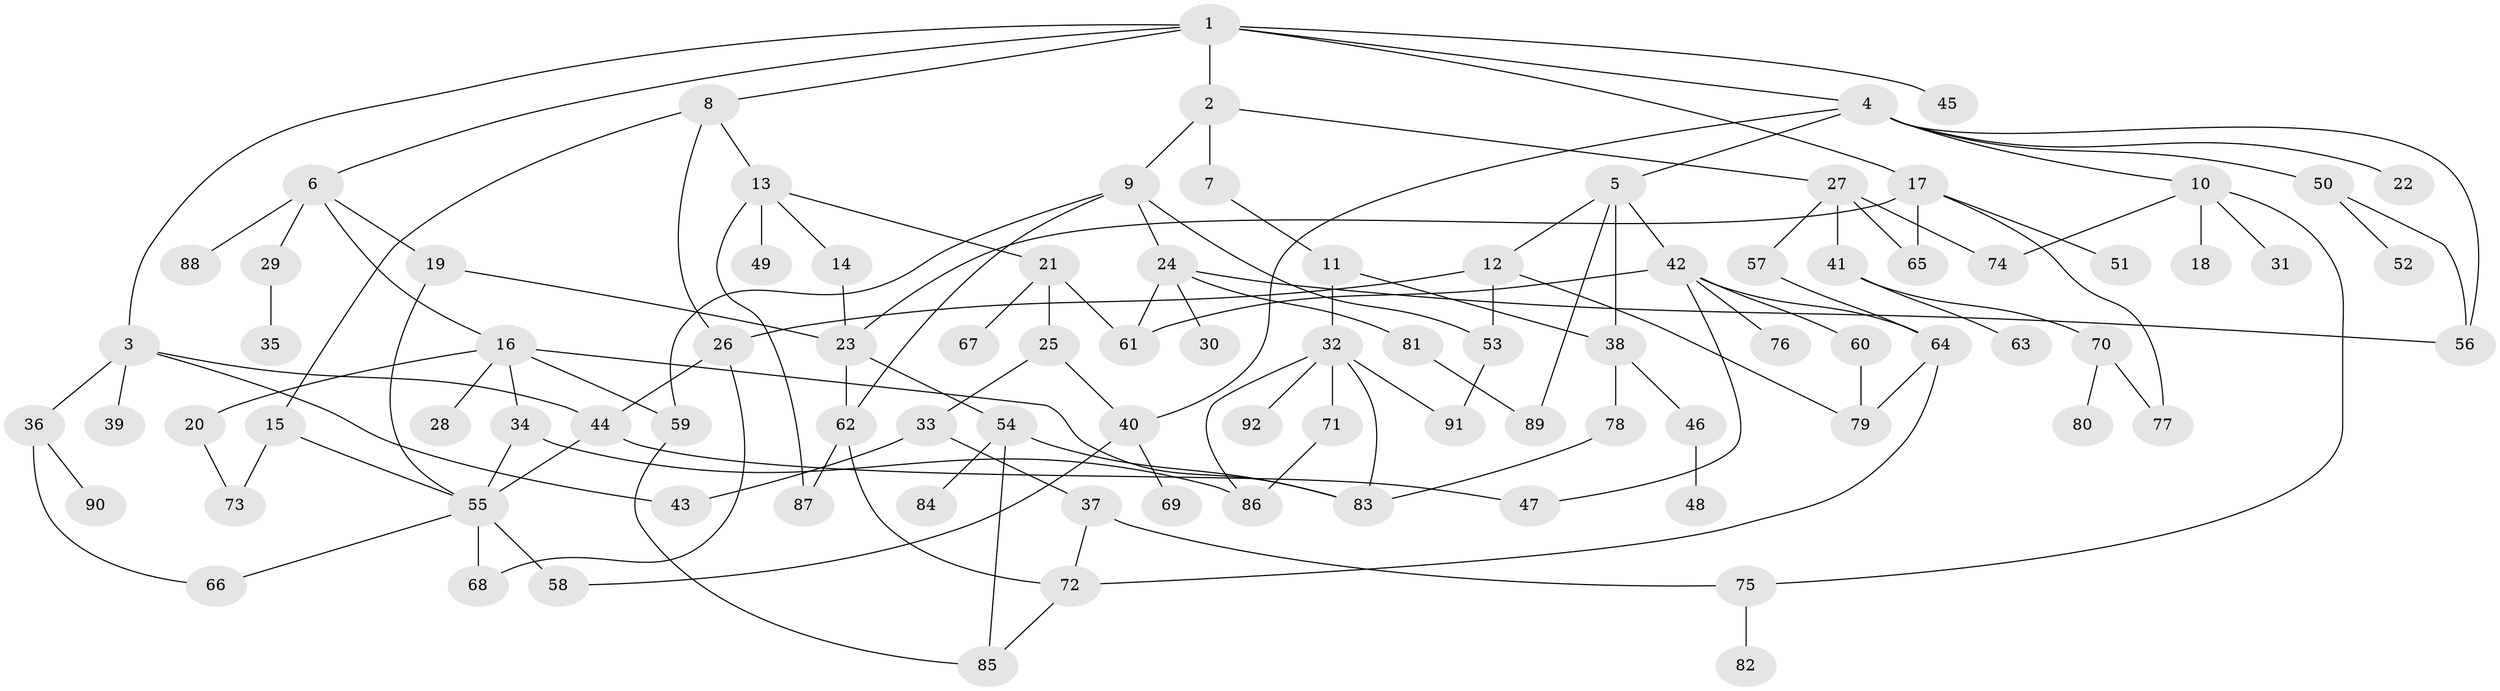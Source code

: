 // Generated by graph-tools (version 1.1) at 2025/41/03/09/25 04:41:45]
// undirected, 92 vertices, 132 edges
graph export_dot {
graph [start="1"]
  node [color=gray90,style=filled];
  1;
  2;
  3;
  4;
  5;
  6;
  7;
  8;
  9;
  10;
  11;
  12;
  13;
  14;
  15;
  16;
  17;
  18;
  19;
  20;
  21;
  22;
  23;
  24;
  25;
  26;
  27;
  28;
  29;
  30;
  31;
  32;
  33;
  34;
  35;
  36;
  37;
  38;
  39;
  40;
  41;
  42;
  43;
  44;
  45;
  46;
  47;
  48;
  49;
  50;
  51;
  52;
  53;
  54;
  55;
  56;
  57;
  58;
  59;
  60;
  61;
  62;
  63;
  64;
  65;
  66;
  67;
  68;
  69;
  70;
  71;
  72;
  73;
  74;
  75;
  76;
  77;
  78;
  79;
  80;
  81;
  82;
  83;
  84;
  85;
  86;
  87;
  88;
  89;
  90;
  91;
  92;
  1 -- 2;
  1 -- 3;
  1 -- 4;
  1 -- 6;
  1 -- 8;
  1 -- 17;
  1 -- 45;
  2 -- 7;
  2 -- 9;
  2 -- 27;
  3 -- 36;
  3 -- 39;
  3 -- 43;
  3 -- 44;
  4 -- 5;
  4 -- 10;
  4 -- 22;
  4 -- 50;
  4 -- 40;
  4 -- 56;
  5 -- 12;
  5 -- 38;
  5 -- 42;
  5 -- 89;
  6 -- 16;
  6 -- 19;
  6 -- 29;
  6 -- 88;
  7 -- 11;
  8 -- 13;
  8 -- 15;
  8 -- 26;
  9 -- 24;
  9 -- 59;
  9 -- 53;
  9 -- 62;
  10 -- 18;
  10 -- 31;
  10 -- 74;
  10 -- 75;
  11 -- 32;
  11 -- 38;
  12 -- 26;
  12 -- 53;
  12 -- 79;
  13 -- 14;
  13 -- 21;
  13 -- 49;
  13 -- 87;
  14 -- 23;
  15 -- 55;
  15 -- 73;
  16 -- 20;
  16 -- 28;
  16 -- 34;
  16 -- 59;
  16 -- 83;
  17 -- 51;
  17 -- 77;
  17 -- 23;
  17 -- 65;
  19 -- 23;
  19 -- 55;
  20 -- 73;
  21 -- 25;
  21 -- 67;
  21 -- 61;
  23 -- 54;
  23 -- 62;
  24 -- 30;
  24 -- 56;
  24 -- 81;
  24 -- 61;
  25 -- 33;
  25 -- 40;
  26 -- 44;
  26 -- 68;
  27 -- 41;
  27 -- 57;
  27 -- 65;
  27 -- 74;
  29 -- 35;
  32 -- 71;
  32 -- 92;
  32 -- 86;
  32 -- 91;
  32 -- 83;
  33 -- 37;
  33 -- 43;
  34 -- 86;
  34 -- 55;
  36 -- 90;
  36 -- 66;
  37 -- 75;
  37 -- 72;
  38 -- 46;
  38 -- 78;
  40 -- 69;
  40 -- 58;
  41 -- 63;
  41 -- 70;
  42 -- 47;
  42 -- 60;
  42 -- 61;
  42 -- 64;
  42 -- 76;
  44 -- 55;
  44 -- 47;
  46 -- 48;
  50 -- 52;
  50 -- 56;
  53 -- 91;
  54 -- 84;
  54 -- 83;
  54 -- 85;
  55 -- 58;
  55 -- 66;
  55 -- 68;
  57 -- 64;
  59 -- 85;
  60 -- 79;
  62 -- 72;
  62 -- 87;
  64 -- 79;
  64 -- 72;
  70 -- 77;
  70 -- 80;
  71 -- 86;
  72 -- 85;
  75 -- 82;
  78 -- 83;
  81 -- 89;
}
